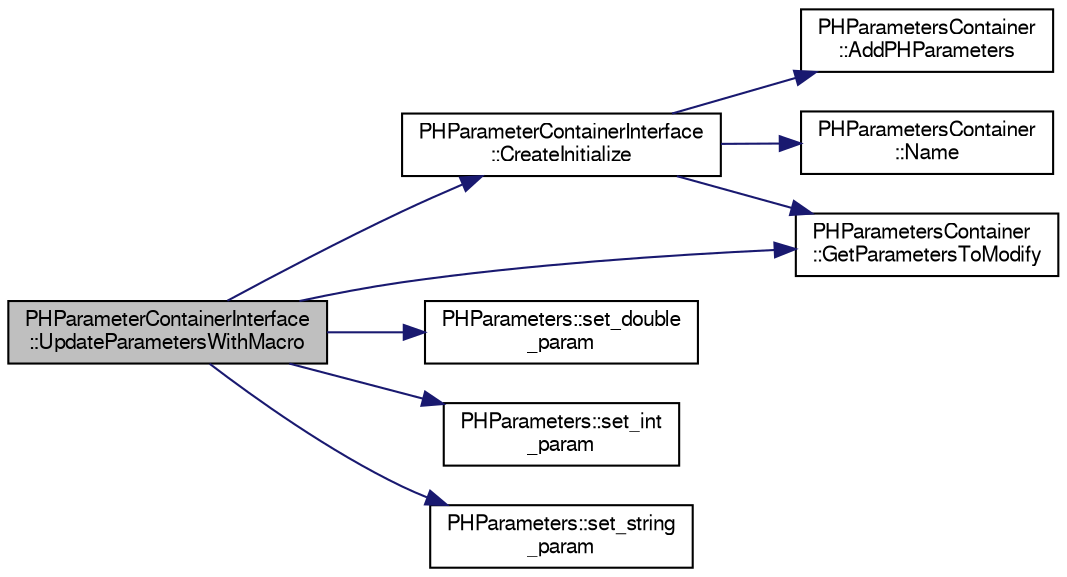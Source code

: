 digraph "PHParameterContainerInterface::UpdateParametersWithMacro"
{
  bgcolor="transparent";
  edge [fontname="FreeSans",fontsize="10",labelfontname="FreeSans",labelfontsize="10"];
  node [fontname="FreeSans",fontsize="10",shape=record];
  rankdir="LR";
  Node1 [label="PHParameterContainerInterface\l::UpdateParametersWithMacro",height=0.2,width=0.4,color="black", fillcolor="grey75", style="filled" fontcolor="black"];
  Node1 -> Node2 [color="midnightblue",fontsize="10",style="solid",fontname="FreeSans"];
  Node2 [label="PHParameterContainerInterface\l::CreateInitialize",height=0.2,width=0.4,color="black",URL="$da/d11/classPHParameterContainerInterface.html#aecf517f5138dc3f206ac2b8e092aacdb"];
  Node2 -> Node3 [color="midnightblue",fontsize="10",style="solid",fontname="FreeSans"];
  Node3 [label="PHParametersContainer\l::AddPHParameters",height=0.2,width=0.4,color="black",URL="$d7/d6b/classPHParametersContainer.html#ad3c40ee27c4af3a114848090c6e9ca8f"];
  Node2 -> Node4 [color="midnightblue",fontsize="10",style="solid",fontname="FreeSans"];
  Node4 [label="PHParametersContainer\l::GetParametersToModify",height=0.2,width=0.4,color="black",URL="$d7/d6b/classPHParametersContainer.html#aba1667ddd2cd8f22d694fd530650407e"];
  Node2 -> Node5 [color="midnightblue",fontsize="10",style="solid",fontname="FreeSans"];
  Node5 [label="PHParametersContainer\l::Name",height=0.2,width=0.4,color="black",URL="$d7/d6b/classPHParametersContainer.html#a5f90d78420cb8573142c8a4d1c029799"];
  Node1 -> Node4 [color="midnightblue",fontsize="10",style="solid",fontname="FreeSans"];
  Node1 -> Node6 [color="midnightblue",fontsize="10",style="solid",fontname="FreeSans"];
  Node6 [label="PHParameters::set_double\l_param",height=0.2,width=0.4,color="black",URL="$dd/dae/classPHParameters.html#a75005aa44390e1eb574603b0b230152b"];
  Node1 -> Node7 [color="midnightblue",fontsize="10",style="solid",fontname="FreeSans"];
  Node7 [label="PHParameters::set_int\l_param",height=0.2,width=0.4,color="black",URL="$dd/dae/classPHParameters.html#a62881b44dd0564425633070316af66ec"];
  Node1 -> Node8 [color="midnightblue",fontsize="10",style="solid",fontname="FreeSans"];
  Node8 [label="PHParameters::set_string\l_param",height=0.2,width=0.4,color="black",URL="$dd/dae/classPHParameters.html#a2ebd6e499647b20dd41ca164e71ca061"];
}
